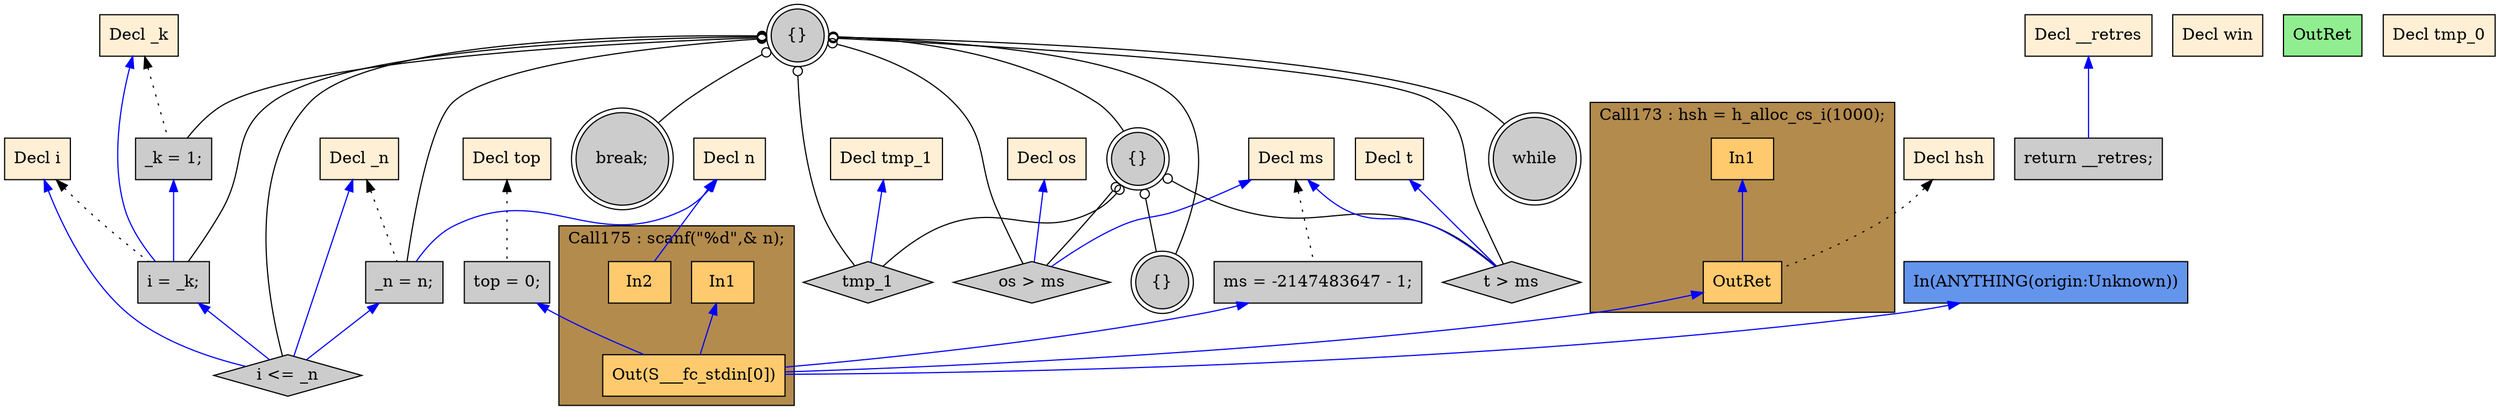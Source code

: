 digraph G {
  rankdir=TB;
  node [style="filled", ];
  64 [label="_n = n;", fillcolor="#CCCCCC", shape=box, ];
  65 [label="i = _k;", fillcolor="#CCCCCC", shape=box, ];
  66 [label="while", fillcolor="#CCCCCC", shape=doublecircle, ];
  67 [label="i <= _n", fillcolor="#CCCCCC", shape=diamond, ];
  68 [label="{}", fillcolor="#CCCCCC", shape=doublecircle, ];
  69 [label="tmp_1", fillcolor="#CCCCCC", shape=diamond, ];
  70 [label="os > ms", fillcolor="#CCCCCC", shape=diamond, ];
  71 [label="{}", fillcolor="#CCCCCC", shape=doublecircle, ];
  72 [label="t > ms", fillcolor="#CCCCCC", shape=diamond, ];
  40 [label="Decl ms", fillcolor="#FFEFD5", shape=box, ];
  73 [label="break;", fillcolor="#CCCCCC", shape=doublecircle, ];
  41 [label="Decl hsh", fillcolor="#FFEFD5", shape=box, ];
  74 [label="return __retres;", fillcolor="#CCCCCC", shape=box, ];
  42 [label="Decl win", fillcolor="#FFEFD5", shape=box, ];
  75 [label="OutRet", fillcolor="#90EE90", shape=box, ];
  43 [label="Decl top", fillcolor="#FFEFD5", shape=box, ];
  76 [label="In(ANYTHING(origin:Unknown))", fillcolor="#6495ED", shape=box, ];
  44 [label="Decl n", fillcolor="#FFEFD5", shape=box, ];
  45 [label="Decl _k", fillcolor="#FFEFD5", shape=box, ];
  46 [label="Decl _n", fillcolor="#FFEFD5", shape=box, ];
  47 [label="Decl i", fillcolor="#FFEFD5", shape=box, ];
  48 [label="Decl t", fillcolor="#FFEFD5", shape=box, ];
  49 [label="Decl os", fillcolor="#FFEFD5", shape=box, ];
  50 [label="Decl tmp_0", fillcolor="#FFEFD5", shape=box, ];
  51 [label="Decl tmp_1", fillcolor="#FFEFD5", shape=box, ];
  52 [label="Decl __retres", fillcolor="#FFEFD5", shape=box, ];
  53 [label="ms = -2147483647 - 1;", fillcolor="#CCCCCC", shape=box, ];
  55 [label="In1", fillcolor="#FFCA6E", shape=box, ];
  56 [label="OutRet", fillcolor="#FFCA6E", shape=box, ];
  57 [label="top = 0;", fillcolor="#CCCCCC", shape=box, ];
  59 [label="In1", fillcolor="#FFCA6E", shape=box, ];
  60 [label="In2", fillcolor="#FFCA6E", shape=box, ];
  61 [label="Out(S___fc_stdin[0])", fillcolor="#FFCA6E", shape=box, ];
  62 [label="{}", fillcolor="#CCCCCC", shape=doublecircle, ];
  63 [label="_k = 1;", fillcolor="#CCCCCC", shape=box, ];
  
  subgraph cluster_Call173 { label="Call173 : hsh = h_alloc_cs_i(1000);";
                             fillcolor="#B38B4D"; style="filled"; 56;55;
     };
  subgraph cluster_Call175 { label="Call175 : scanf(\"%d\",& n);";
                             fillcolor="#B38B4D"; style="filled"; 61;60;59;
     };
  
  edge [dir=back, ];
  44 -> 64 [color="#0000FF", ];
  46 -> 64 [color="#000000", style="dotted", ];
  62 -> 64 [color="#000000", arrowtail=odot, ];
  45 -> 65 [color="#0000FF", ];
  47 -> 65 [color="#000000", style="dotted", ];
  62 -> 65 [color="#000000", arrowtail=odot, ];
  63 -> 65 [color="#0000FF", ];
  62 -> 66 [color="#000000", arrowtail=odot, ];
  46 -> 67 [color="#0000FF", ];
  47 -> 67 [color="#0000FF", ];
  62 -> 67 [color="#000000", arrowtail=odot, ];
  64 -> 67 [color="#0000FF", ];
  65 -> 67 [color="#0000FF", ];
  62 -> 68 [color="#000000", arrowtail=odot, ];
  51 -> 69 [color="#0000FF", ];
  62 -> 69 [color="#000000", arrowtail=odot, ];
  68 -> 69 [color="#000000", arrowtail=odot, ];
  40 -> 70 [color="#0000FF", ];
  49 -> 70 [color="#0000FF", ];
  62 -> 70 [color="#000000", arrowtail=odot, ];
  68 -> 70 [color="#000000", arrowtail=odot, ];
  62 -> 71 [color="#000000", arrowtail=odot, ];
  68 -> 71 [color="#000000", arrowtail=odot, ];
  40 -> 72 [color="#0000FF", ];
  48 -> 72 [color="#0000FF", ];
  62 -> 72 [color="#000000", arrowtail=odot, ];
  68 -> 72 [color="#000000", arrowtail=odot, ];
  62 -> 73 [color="#000000", arrowtail=odot, ];
  52 -> 74 [color="#0000FF", ];
  40 -> 53 [color="#000000", style="dotted", ];
  41 -> 56 [color="#000000", style="dotted", ];
  55 -> 56 [color="#0000FF", ];
  43 -> 57 [color="#000000", style="dotted", ];
  44 -> 60 [color="#0000FF", ];
  53 -> 61 [color="#0000FF", ];
  56 -> 61 [color="#0000FF", ];
  57 -> 61 [color="#0000FF", ];
  59 -> 61 [color="#0000FF", ];
  76 -> 61 [color="#0000FF", ];
  45 -> 63 [color="#000000", style="dotted", ];
  62 -> 63 [color="#000000", arrowtail=odot, ];
  
  }